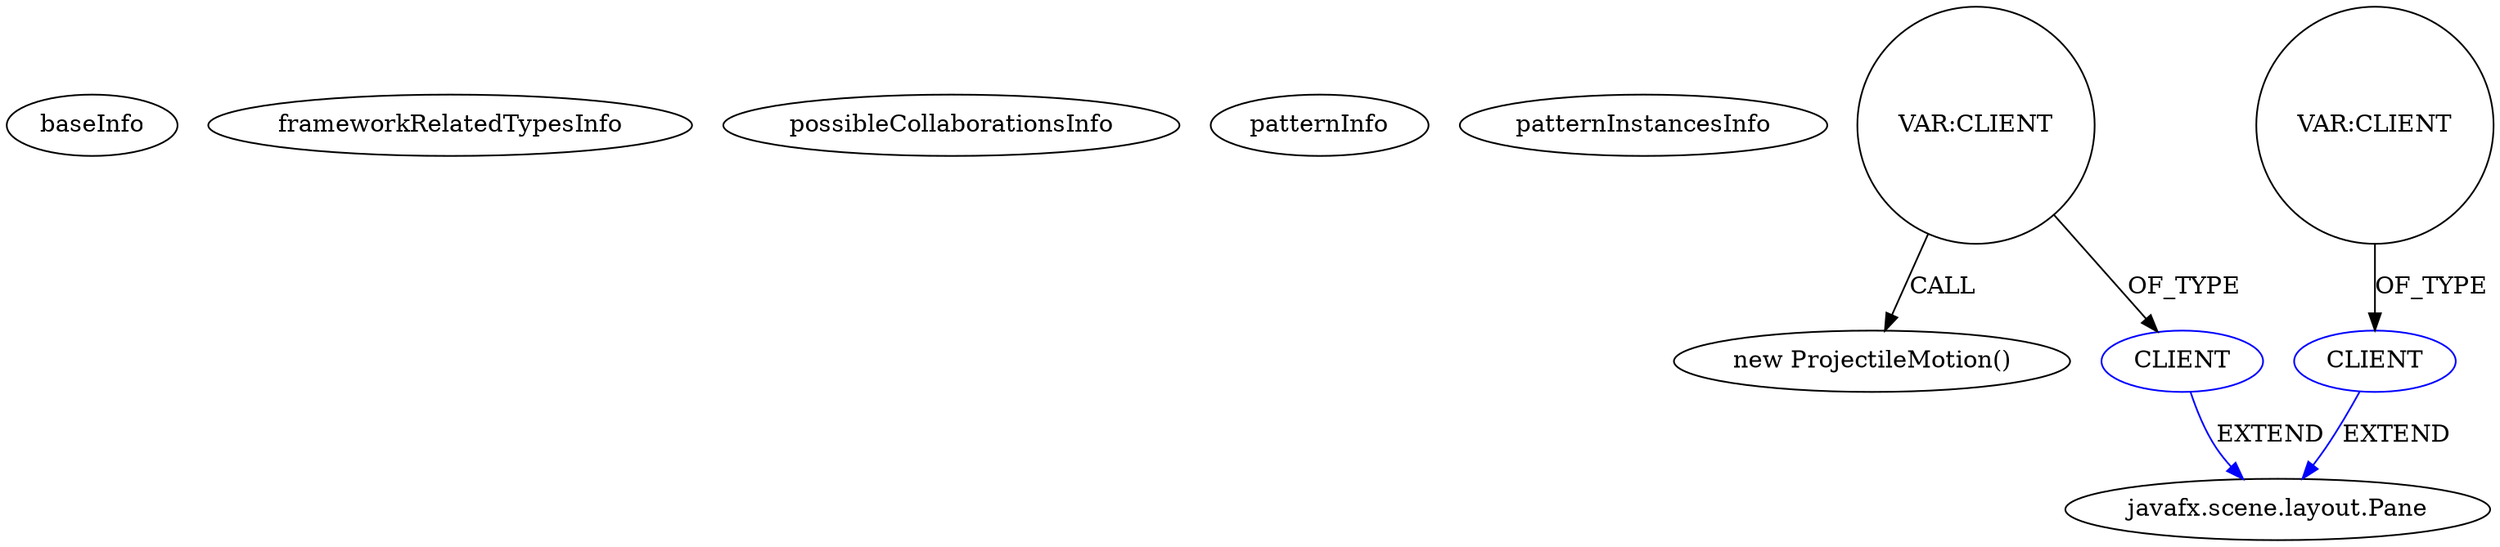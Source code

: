 digraph {
baseInfo[graphId=4478,category="pattern",isAnonymous=false,possibleRelation=false]
frameworkRelatedTypesInfo[]
possibleCollaborationsInfo[]
patternInfo[frequency=2.0,patternRootClient=null]
patternInstancesInfo[0="cmd802-projectmain~/cmd802-projectmain/projectmain-master/GroupProject/src/menu/Menu.java~Menu~2281",1="cmd802-projectmain~/cmd802-projectmain/projectmain-master/GroupProject/src/menu/Menu.java~void addComponents(javafx.scene.layout.HBox)~2282"]
137[label="new ProjectileMotion()",vertexType="CONSTRUCTOR_CALL",isFrameworkType=false]
138[label="VAR:CLIENT",vertexType="VARIABLE_EXPRESION",isFrameworkType=false,shape=circle]
139[label="CLIENT",vertexType="REFERENCE_CLIENT_CLASS_DECLARATION",isFrameworkType=false,color=blue]
13[label="javafx.scene.layout.Pane",vertexType="FRAMEWORK_CLASS_TYPE",isFrameworkType=false]
175[label="CLIENT",vertexType="REFERENCE_CLIENT_CLASS_DECLARATION",isFrameworkType=false,color=blue]
174[label="VAR:CLIENT",vertexType="VARIABLE_EXPRESION",isFrameworkType=false,shape=circle]
175->13[label="EXTEND",color=blue]
138->137[label="CALL"]
174->175[label="OF_TYPE"]
138->139[label="OF_TYPE"]
139->13[label="EXTEND",color=blue]
}
